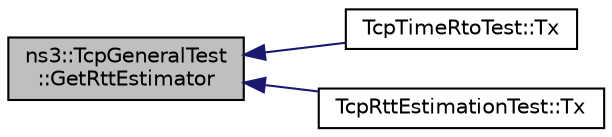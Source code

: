 digraph "ns3::TcpGeneralTest::GetRttEstimator"
{
  edge [fontname="Helvetica",fontsize="10",labelfontname="Helvetica",labelfontsize="10"];
  node [fontname="Helvetica",fontsize="10",shape=record];
  rankdir="LR";
  Node1 [label="ns3::TcpGeneralTest\l::GetRttEstimator",height=0.2,width=0.4,color="black", fillcolor="grey75", style="filled", fontcolor="black"];
  Node1 -> Node2 [dir="back",color="midnightblue",fontsize="10",style="solid"];
  Node2 [label="TcpTimeRtoTest::Tx",height=0.2,width=0.4,color="black", fillcolor="white", style="filled",URL="$dc/da7/classTcpTimeRtoTest.html#ae8f215f01bf8d8f198c5701029f60b1e",tooltip="Packet transmitted down to IP layer. "];
  Node1 -> Node3 [dir="back",color="midnightblue",fontsize="10",style="solid"];
  Node3 [label="TcpRttEstimationTest::Tx",height=0.2,width=0.4,color="black", fillcolor="white", style="filled",URL="$dc/deb/classTcpRttEstimationTest.html#ab5ad5c4ad8bb1fc46cc6eedd9a36bca5",tooltip="Packet transmitted down to IP layer. "];
}
